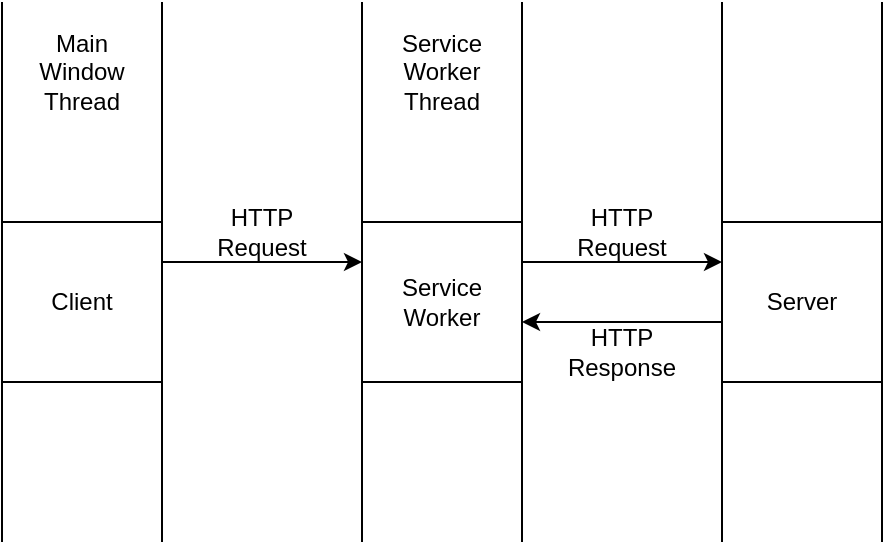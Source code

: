 <mxfile version="21.3.2" type="github">
  <diagram name="Page-1" id="LiBG0f6Ud3o7dusU4buq">
    <mxGraphModel dx="794" dy="470" grid="1" gridSize="10" guides="1" tooltips="1" connect="1" arrows="1" fold="1" page="1" pageScale="1" pageWidth="850" pageHeight="1100" math="0" shadow="0">
      <root>
        <mxCell id="0" />
        <mxCell id="1" parent="0" />
        <mxCell id="D3ZRM21QkUFcYyvOqE70-5" value="" style="group" vertex="1" connectable="0" parent="1">
          <mxGeometry x="40" y="100" width="80" height="270" as="geometry" />
        </mxCell>
        <mxCell id="D3ZRM21QkUFcYyvOqE70-1" value="Client" style="whiteSpace=wrap;html=1;aspect=fixed;" vertex="1" parent="D3ZRM21QkUFcYyvOqE70-5">
          <mxGeometry y="110" width="80" height="80" as="geometry" />
        </mxCell>
        <mxCell id="D3ZRM21QkUFcYyvOqE70-2" value="" style="endArrow=none;html=1;rounded=0;" edge="1" parent="D3ZRM21QkUFcYyvOqE70-5">
          <mxGeometry width="50" height="50" relative="1" as="geometry">
            <mxPoint y="270" as="sourcePoint" />
            <mxPoint as="targetPoint" />
          </mxGeometry>
        </mxCell>
        <mxCell id="D3ZRM21QkUFcYyvOqE70-3" value="" style="endArrow=none;html=1;rounded=0;" edge="1" parent="D3ZRM21QkUFcYyvOqE70-5">
          <mxGeometry width="50" height="50" relative="1" as="geometry">
            <mxPoint x="80" y="270" as="sourcePoint" />
            <mxPoint x="80" as="targetPoint" />
          </mxGeometry>
        </mxCell>
        <mxCell id="D3ZRM21QkUFcYyvOqE70-4" value="Main Window Thread" style="text;html=1;strokeColor=none;fillColor=none;align=center;verticalAlign=middle;whiteSpace=wrap;rounded=0;" vertex="1" parent="D3ZRM21QkUFcYyvOqE70-5">
          <mxGeometry x="10" y="20" width="60" height="30" as="geometry" />
        </mxCell>
        <mxCell id="D3ZRM21QkUFcYyvOqE70-6" value="" style="group" vertex="1" connectable="0" parent="1">
          <mxGeometry x="220" y="100" width="80" height="270" as="geometry" />
        </mxCell>
        <mxCell id="D3ZRM21QkUFcYyvOqE70-7" value="Service Worker" style="whiteSpace=wrap;html=1;aspect=fixed;" vertex="1" parent="D3ZRM21QkUFcYyvOqE70-6">
          <mxGeometry y="110" width="80" height="80" as="geometry" />
        </mxCell>
        <mxCell id="D3ZRM21QkUFcYyvOqE70-8" value="" style="endArrow=none;html=1;rounded=0;" edge="1" parent="D3ZRM21QkUFcYyvOqE70-6">
          <mxGeometry width="50" height="50" relative="1" as="geometry">
            <mxPoint y="270" as="sourcePoint" />
            <mxPoint as="targetPoint" />
          </mxGeometry>
        </mxCell>
        <mxCell id="D3ZRM21QkUFcYyvOqE70-9" value="" style="endArrow=none;html=1;rounded=0;" edge="1" parent="D3ZRM21QkUFcYyvOqE70-6">
          <mxGeometry width="50" height="50" relative="1" as="geometry">
            <mxPoint x="80" y="270" as="sourcePoint" />
            <mxPoint x="80" as="targetPoint" />
          </mxGeometry>
        </mxCell>
        <mxCell id="D3ZRM21QkUFcYyvOqE70-10" value="Service Worker Thread" style="text;html=1;strokeColor=none;fillColor=none;align=center;verticalAlign=middle;whiteSpace=wrap;rounded=0;" vertex="1" parent="D3ZRM21QkUFcYyvOqE70-6">
          <mxGeometry x="10" y="20" width="60" height="30" as="geometry" />
        </mxCell>
        <mxCell id="D3ZRM21QkUFcYyvOqE70-11" value="" style="group" vertex="1" connectable="0" parent="1">
          <mxGeometry x="400" y="100" width="80" height="270" as="geometry" />
        </mxCell>
        <mxCell id="D3ZRM21QkUFcYyvOqE70-12" value="Server" style="whiteSpace=wrap;html=1;aspect=fixed;" vertex="1" parent="D3ZRM21QkUFcYyvOqE70-11">
          <mxGeometry y="110" width="80" height="80" as="geometry" />
        </mxCell>
        <mxCell id="D3ZRM21QkUFcYyvOqE70-13" value="" style="endArrow=none;html=1;rounded=0;" edge="1" parent="D3ZRM21QkUFcYyvOqE70-11">
          <mxGeometry width="50" height="50" relative="1" as="geometry">
            <mxPoint y="270" as="sourcePoint" />
            <mxPoint as="targetPoint" />
          </mxGeometry>
        </mxCell>
        <mxCell id="D3ZRM21QkUFcYyvOqE70-14" value="" style="endArrow=none;html=1;rounded=0;" edge="1" parent="D3ZRM21QkUFcYyvOqE70-11">
          <mxGeometry width="50" height="50" relative="1" as="geometry">
            <mxPoint x="80" y="270" as="sourcePoint" />
            <mxPoint x="80" as="targetPoint" />
          </mxGeometry>
        </mxCell>
        <mxCell id="D3ZRM21QkUFcYyvOqE70-18" value="" style="group" vertex="1" connectable="0" parent="1">
          <mxGeometry x="120" y="200" width="100" height="30" as="geometry" />
        </mxCell>
        <mxCell id="D3ZRM21QkUFcYyvOqE70-16" value="" style="endArrow=classic;html=1;rounded=0;" edge="1" parent="D3ZRM21QkUFcYyvOqE70-18">
          <mxGeometry width="50" height="50" relative="1" as="geometry">
            <mxPoint y="30" as="sourcePoint" />
            <mxPoint x="100" y="30" as="targetPoint" />
          </mxGeometry>
        </mxCell>
        <mxCell id="D3ZRM21QkUFcYyvOqE70-17" value="HTTP Request" style="text;html=1;strokeColor=none;fillColor=none;align=center;verticalAlign=middle;whiteSpace=wrap;rounded=0;" vertex="1" parent="D3ZRM21QkUFcYyvOqE70-18">
          <mxGeometry x="20" width="60" height="30" as="geometry" />
        </mxCell>
        <mxCell id="D3ZRM21QkUFcYyvOqE70-19" value="" style="group" vertex="1" connectable="0" parent="1">
          <mxGeometry x="300" y="200" width="100" height="30" as="geometry" />
        </mxCell>
        <mxCell id="D3ZRM21QkUFcYyvOqE70-20" value="" style="endArrow=classic;html=1;rounded=0;" edge="1" parent="D3ZRM21QkUFcYyvOqE70-19">
          <mxGeometry width="50" height="50" relative="1" as="geometry">
            <mxPoint y="30" as="sourcePoint" />
            <mxPoint x="100" y="30" as="targetPoint" />
          </mxGeometry>
        </mxCell>
        <mxCell id="D3ZRM21QkUFcYyvOqE70-21" value="HTTP Request" style="text;html=1;strokeColor=none;fillColor=none;align=center;verticalAlign=middle;whiteSpace=wrap;rounded=0;" vertex="1" parent="D3ZRM21QkUFcYyvOqE70-19">
          <mxGeometry x="20" width="60" height="30" as="geometry" />
        </mxCell>
        <mxCell id="D3ZRM21QkUFcYyvOqE70-22" value="" style="endArrow=classic;html=1;rounded=0;" edge="1" parent="1">
          <mxGeometry width="50" height="50" relative="1" as="geometry">
            <mxPoint x="400" y="260" as="sourcePoint" />
            <mxPoint x="300" y="260" as="targetPoint" />
          </mxGeometry>
        </mxCell>
        <mxCell id="D3ZRM21QkUFcYyvOqE70-23" value="HTTP Response" style="text;html=1;strokeColor=none;fillColor=none;align=center;verticalAlign=middle;whiteSpace=wrap;rounded=0;" vertex="1" parent="1">
          <mxGeometry x="320" y="260" width="60" height="30" as="geometry" />
        </mxCell>
      </root>
    </mxGraphModel>
  </diagram>
</mxfile>
